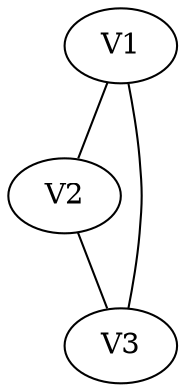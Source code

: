 graph undirected {
    V1
    V2
    V3

    V1 -- V2
    V2 -- V3
    V3 -- V1
}

digraph directed {
    V1
    V2
    V3

    V1 -> V2
    V2 -> V3
    V3 -> V1
}